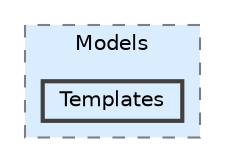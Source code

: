digraph "Templates"
{
 // INTERACTIVE_SVG=YES
 // LATEX_PDF_SIZE
  bgcolor="transparent";
  edge [fontname=Helvetica,fontsize=10,labelfontname=Helvetica,labelfontsize=10];
  node [fontname=Helvetica,fontsize=10,shape=box,height=0.2,width=0.4];
  compound=true
  subgraph clusterdir_70450b98febcf9219d893c69d986a3ac {
    graph [ bgcolor="#daedff", pencolor="grey50", label="Models", fontname=Helvetica,fontsize=10 style="filled,dashed", URL="dir_70450b98febcf9219d893c69d986a3ac.html",tooltip=""]
  dir_26a1ba3752c017a8b2bcee8379321e85 [label="Templates", fillcolor="#daedff", color="grey25", style="filled,bold", URL="dir_26a1ba3752c017a8b2bcee8379321e85.html",tooltip=""];
  }
}
